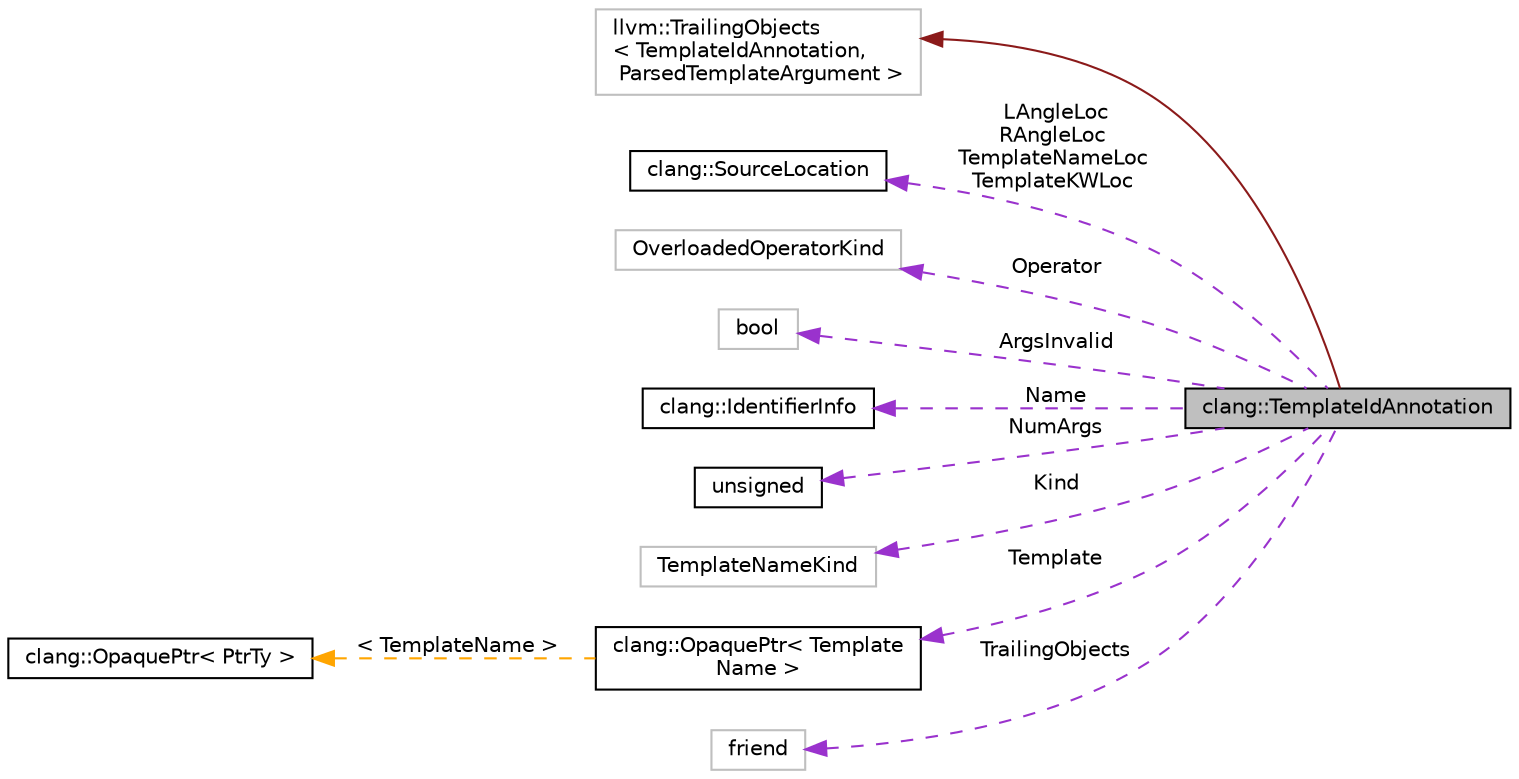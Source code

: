 digraph "clang::TemplateIdAnnotation"
{
 // LATEX_PDF_SIZE
  bgcolor="transparent";
  edge [fontname="Helvetica",fontsize="10",labelfontname="Helvetica",labelfontsize="10"];
  node [fontname="Helvetica",fontsize="10",shape=record];
  rankdir="LR";
  Node1 [label="clang::TemplateIdAnnotation",height=0.2,width=0.4,color="black", fillcolor="grey75", style="filled", fontcolor="black",tooltip="Information about a template-id annotation token."];
  Node2 -> Node1 [dir="back",color="firebrick4",fontsize="10",style="solid",fontname="Helvetica"];
  Node2 [label="llvm::TrailingObjects\l\< TemplateIdAnnotation,\l ParsedTemplateArgument \>",height=0.2,width=0.4,color="grey75",tooltip=" "];
  Node3 -> Node1 [dir="back",color="darkorchid3",fontsize="10",style="dashed",label=" LAngleLoc\nRAngleLoc\nTemplateNameLoc\nTemplateKWLoc" ,fontname="Helvetica"];
  Node3 [label="clang::SourceLocation",height=0.2,width=0.4,color="black",URL="$classclang_1_1SourceLocation.html",tooltip="Encodes a location in the source."];
  Node4 -> Node1 [dir="back",color="darkorchid3",fontsize="10",style="dashed",label=" Operator" ,fontname="Helvetica"];
  Node4 [label="OverloadedOperatorKind",height=0.2,width=0.4,color="grey75",tooltip=" "];
  Node5 -> Node1 [dir="back",color="darkorchid3",fontsize="10",style="dashed",label=" ArgsInvalid" ,fontname="Helvetica"];
  Node5 [label="bool",height=0.2,width=0.4,color="grey75",tooltip=" "];
  Node6 -> Node1 [dir="back",color="darkorchid3",fontsize="10",style="dashed",label=" Name" ,fontname="Helvetica"];
  Node6 [label="clang::IdentifierInfo",height=0.2,width=0.4,color="black",URL="$classclang_1_1IdentifierInfo.html",tooltip="One of these records is kept for each identifier that is lexed."];
  Node7 -> Node1 [dir="back",color="darkorchid3",fontsize="10",style="dashed",label=" NumArgs" ,fontname="Helvetica"];
  Node7 [label="unsigned",height=0.2,width=0.4,color="black",URL="$classunsigned.html",tooltip=" "];
  Node8 -> Node1 [dir="back",color="darkorchid3",fontsize="10",style="dashed",label=" Kind" ,fontname="Helvetica"];
  Node8 [label="TemplateNameKind",height=0.2,width=0.4,color="grey75",tooltip=" "];
  Node9 -> Node1 [dir="back",color="darkorchid3",fontsize="10",style="dashed",label=" Template" ,fontname="Helvetica"];
  Node9 [label="clang::OpaquePtr\< Template\lName \>",height=0.2,width=0.4,color="black",URL="$classclang_1_1OpaquePtr.html",tooltip=" "];
  Node10 -> Node9 [dir="back",color="orange",fontsize="10",style="dashed",label=" \< TemplateName \>" ,fontname="Helvetica"];
  Node10 [label="clang::OpaquePtr\< PtrTy \>",height=0.2,width=0.4,color="black",URL="$classclang_1_1OpaquePtr.html",tooltip="Wrapper for void* pointer."];
  Node11 -> Node1 [dir="back",color="darkorchid3",fontsize="10",style="dashed",label=" TrailingObjects" ,fontname="Helvetica"];
  Node11 [label="friend",height=0.2,width=0.4,color="grey75",tooltip=" "];
}
